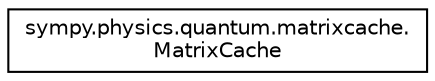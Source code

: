 digraph "Graphical Class Hierarchy"
{
 // LATEX_PDF_SIZE
  edge [fontname="Helvetica",fontsize="10",labelfontname="Helvetica",labelfontsize="10"];
  node [fontname="Helvetica",fontsize="10",shape=record];
  rankdir="LR";
  Node0 [label="sympy.physics.quantum.matrixcache.\lMatrixCache",height=0.2,width=0.4,color="black", fillcolor="white", style="filled",URL="$classsympy_1_1physics_1_1quantum_1_1matrixcache_1_1MatrixCache.html",tooltip=" "];
}
